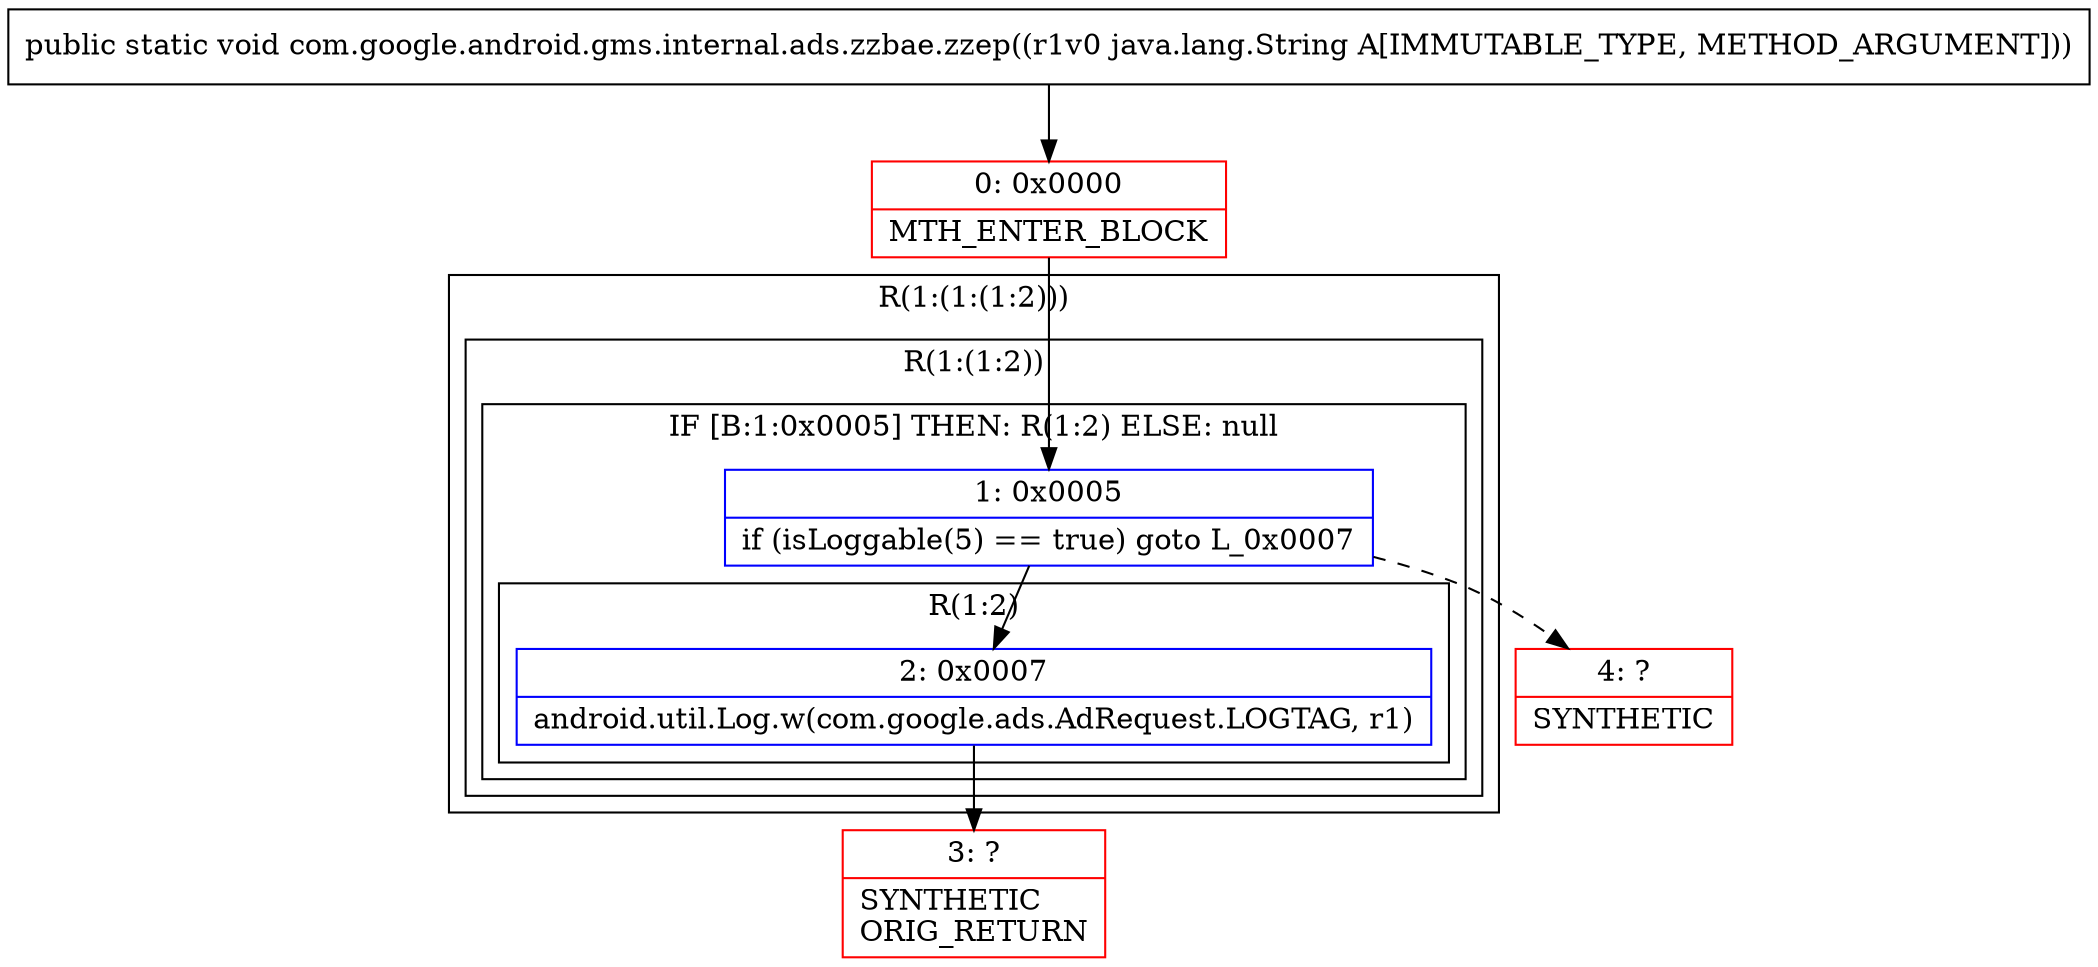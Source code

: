 digraph "CFG forcom.google.android.gms.internal.ads.zzbae.zzep(Ljava\/lang\/String;)V" {
subgraph cluster_Region_23564695 {
label = "R(1:(1:(1:2)))";
node [shape=record,color=blue];
subgraph cluster_Region_1532751525 {
label = "R(1:(1:2))";
node [shape=record,color=blue];
subgraph cluster_IfRegion_201183978 {
label = "IF [B:1:0x0005] THEN: R(1:2) ELSE: null";
node [shape=record,color=blue];
Node_1 [shape=record,label="{1\:\ 0x0005|if (isLoggable(5) == true) goto L_0x0007\l}"];
subgraph cluster_Region_1980460282 {
label = "R(1:2)";
node [shape=record,color=blue];
Node_2 [shape=record,label="{2\:\ 0x0007|android.util.Log.w(com.google.ads.AdRequest.LOGTAG, r1)\l}"];
}
}
}
}
Node_0 [shape=record,color=red,label="{0\:\ 0x0000|MTH_ENTER_BLOCK\l}"];
Node_3 [shape=record,color=red,label="{3\:\ ?|SYNTHETIC\lORIG_RETURN\l}"];
Node_4 [shape=record,color=red,label="{4\:\ ?|SYNTHETIC\l}"];
MethodNode[shape=record,label="{public static void com.google.android.gms.internal.ads.zzbae.zzep((r1v0 java.lang.String A[IMMUTABLE_TYPE, METHOD_ARGUMENT])) }"];
MethodNode -> Node_0;
Node_1 -> Node_2;
Node_1 -> Node_4[style=dashed];
Node_2 -> Node_3;
Node_0 -> Node_1;
}

